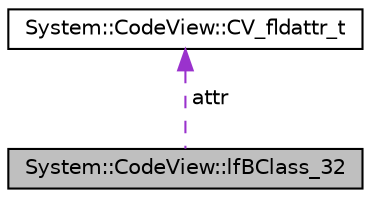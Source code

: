 digraph G
{
  edge [fontname="Helvetica",fontsize="10",labelfontname="Helvetica",labelfontsize="10"];
  node [fontname="Helvetica",fontsize="10",shape=record];
  Node1 [label="System::CodeView::lfBClass_32",height=0.2,width=0.4,color="black", fillcolor="grey75", style="filled" fontcolor="black"];
  Node2 -> Node1 [dir="back",color="darkorchid3",fontsize="10",style="dashed",label=" attr" ,fontname="Helvetica"];
  Node2 [label="System::CodeView::CV_fldattr_t",height=0.2,width=0.4,color="black", fillcolor="white", style="filled",URL="$struct_system_1_1_code_view_1_1_c_v__fldattr__t.html"];
}
